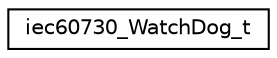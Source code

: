 digraph "Graphical Class Hierarchy"
{
 // LATEX_PDF_SIZE
  edge [fontname="Helvetica",fontsize="10",labelfontname="Helvetica",labelfontsize="10"];
  node [fontname="Helvetica",fontsize="10",shape=record];
  rankdir="LR";
  Node0 [label="iec60730_WatchDog_t",height=0.2,width=0.4,color="black", fillcolor="white", style="filled",URL="$structiec60730__WatchDog__t.html",tooltip="Watchdog component configuration structure."];
}
